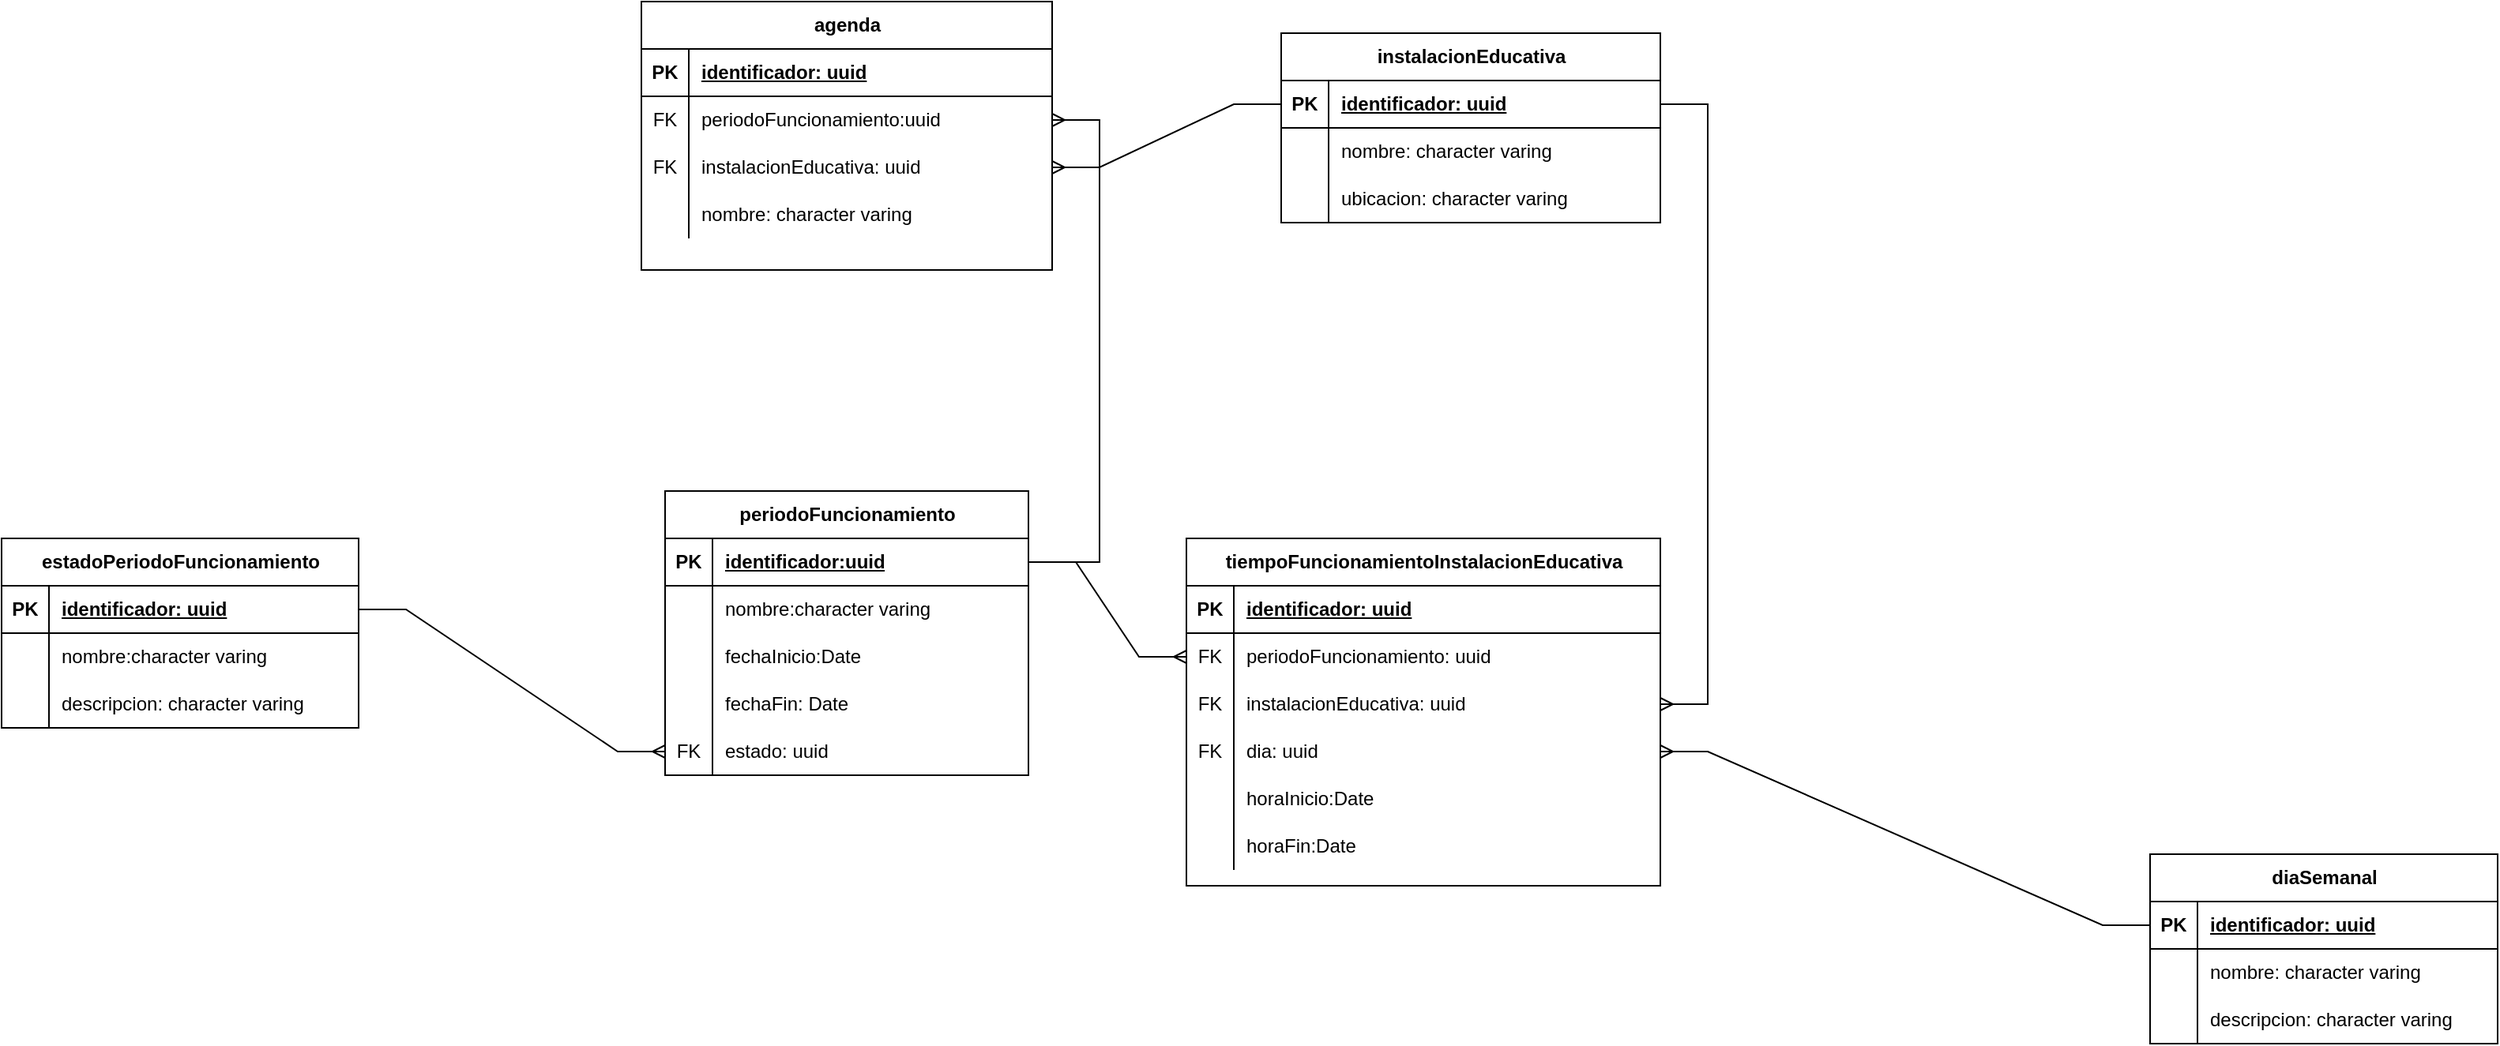 <mxfile version="22.0.3" type="device">
  <diagram name="Página-1" id="-eJlV0jfBqJutUrJHE0_">
    <mxGraphModel dx="1024" dy="1780" grid="1" gridSize="10" guides="1" tooltips="1" connect="1" arrows="1" fold="1" page="1" pageScale="1" pageWidth="827" pageHeight="1169" math="0" shadow="0">
      <root>
        <mxCell id="0" />
        <mxCell id="1" parent="0" />
        <mxCell id="UKU-QSAibBLvnDsHgHgk-1" value="agenda" style="shape=table;startSize=30;container=1;collapsible=1;childLayout=tableLayout;fixedRows=1;rowLines=0;fontStyle=1;align=center;resizeLast=1;html=1;" parent="1" vertex="1">
          <mxGeometry x="445" y="-40" width="260" height="170" as="geometry" />
        </mxCell>
        <mxCell id="UKU-QSAibBLvnDsHgHgk-2" value="" style="shape=tableRow;horizontal=0;startSize=0;swimlaneHead=0;swimlaneBody=0;fillColor=none;collapsible=0;dropTarget=0;points=[[0,0.5],[1,0.5]];portConstraint=eastwest;top=0;left=0;right=0;bottom=1;" parent="UKU-QSAibBLvnDsHgHgk-1" vertex="1">
          <mxGeometry y="30" width="260" height="30" as="geometry" />
        </mxCell>
        <mxCell id="UKU-QSAibBLvnDsHgHgk-3" value="PK" style="shape=partialRectangle;connectable=0;fillColor=none;top=0;left=0;bottom=0;right=0;fontStyle=1;overflow=hidden;whiteSpace=wrap;html=1;" parent="UKU-QSAibBLvnDsHgHgk-2" vertex="1">
          <mxGeometry width="30" height="30" as="geometry">
            <mxRectangle width="30" height="30" as="alternateBounds" />
          </mxGeometry>
        </mxCell>
        <mxCell id="UKU-QSAibBLvnDsHgHgk-4" value="identificador: uuid" style="shape=partialRectangle;connectable=0;fillColor=none;top=0;left=0;bottom=0;right=0;align=left;spacingLeft=6;fontStyle=5;overflow=hidden;whiteSpace=wrap;html=1;" parent="UKU-QSAibBLvnDsHgHgk-2" vertex="1">
          <mxGeometry x="30" width="230" height="30" as="geometry">
            <mxRectangle width="230" height="30" as="alternateBounds" />
          </mxGeometry>
        </mxCell>
        <mxCell id="UKU-QSAibBLvnDsHgHgk-5" value="" style="shape=tableRow;horizontal=0;startSize=0;swimlaneHead=0;swimlaneBody=0;fillColor=none;collapsible=0;dropTarget=0;points=[[0,0.5],[1,0.5]];portConstraint=eastwest;top=0;left=0;right=0;bottom=0;" parent="UKU-QSAibBLvnDsHgHgk-1" vertex="1">
          <mxGeometry y="60" width="260" height="30" as="geometry" />
        </mxCell>
        <mxCell id="UKU-QSAibBLvnDsHgHgk-6" value="FK" style="shape=partialRectangle;connectable=0;fillColor=none;top=0;left=0;bottom=0;right=0;editable=1;overflow=hidden;whiteSpace=wrap;html=1;" parent="UKU-QSAibBLvnDsHgHgk-5" vertex="1">
          <mxGeometry width="30" height="30" as="geometry">
            <mxRectangle width="30" height="30" as="alternateBounds" />
          </mxGeometry>
        </mxCell>
        <mxCell id="UKU-QSAibBLvnDsHgHgk-7" value="periodoFuncionamiento:uuid" style="shape=partialRectangle;connectable=0;fillColor=none;top=0;left=0;bottom=0;right=0;align=left;spacingLeft=6;overflow=hidden;whiteSpace=wrap;html=1;" parent="UKU-QSAibBLvnDsHgHgk-5" vertex="1">
          <mxGeometry x="30" width="230" height="30" as="geometry">
            <mxRectangle width="230" height="30" as="alternateBounds" />
          </mxGeometry>
        </mxCell>
        <mxCell id="UKU-QSAibBLvnDsHgHgk-8" value="" style="shape=tableRow;horizontal=0;startSize=0;swimlaneHead=0;swimlaneBody=0;fillColor=none;collapsible=0;dropTarget=0;points=[[0,0.5],[1,0.5]];portConstraint=eastwest;top=0;left=0;right=0;bottom=0;" parent="UKU-QSAibBLvnDsHgHgk-1" vertex="1">
          <mxGeometry y="90" width="260" height="30" as="geometry" />
        </mxCell>
        <mxCell id="UKU-QSAibBLvnDsHgHgk-9" value="FK" style="shape=partialRectangle;connectable=0;fillColor=none;top=0;left=0;bottom=0;right=0;editable=1;overflow=hidden;whiteSpace=wrap;html=1;" parent="UKU-QSAibBLvnDsHgHgk-8" vertex="1">
          <mxGeometry width="30" height="30" as="geometry">
            <mxRectangle width="30" height="30" as="alternateBounds" />
          </mxGeometry>
        </mxCell>
        <mxCell id="UKU-QSAibBLvnDsHgHgk-10" value="instalacionEducativa: uuid" style="shape=partialRectangle;connectable=0;fillColor=none;top=0;left=0;bottom=0;right=0;align=left;spacingLeft=6;overflow=hidden;whiteSpace=wrap;html=1;" parent="UKU-QSAibBLvnDsHgHgk-8" vertex="1">
          <mxGeometry x="30" width="230" height="30" as="geometry">
            <mxRectangle width="230" height="30" as="alternateBounds" />
          </mxGeometry>
        </mxCell>
        <mxCell id="UKU-QSAibBLvnDsHgHgk-11" value="" style="shape=tableRow;horizontal=0;startSize=0;swimlaneHead=0;swimlaneBody=0;fillColor=none;collapsible=0;dropTarget=0;points=[[0,0.5],[1,0.5]];portConstraint=eastwest;top=0;left=0;right=0;bottom=0;" parent="UKU-QSAibBLvnDsHgHgk-1" vertex="1">
          <mxGeometry y="120" width="260" height="30" as="geometry" />
        </mxCell>
        <mxCell id="UKU-QSAibBLvnDsHgHgk-12" value="" style="shape=partialRectangle;connectable=0;fillColor=none;top=0;left=0;bottom=0;right=0;editable=1;overflow=hidden;whiteSpace=wrap;html=1;" parent="UKU-QSAibBLvnDsHgHgk-11" vertex="1">
          <mxGeometry width="30" height="30" as="geometry">
            <mxRectangle width="30" height="30" as="alternateBounds" />
          </mxGeometry>
        </mxCell>
        <mxCell id="UKU-QSAibBLvnDsHgHgk-13" value="nombre: character varing&amp;nbsp;" style="shape=partialRectangle;connectable=0;fillColor=none;top=0;left=0;bottom=0;right=0;align=left;spacingLeft=6;overflow=hidden;whiteSpace=wrap;html=1;" parent="UKU-QSAibBLvnDsHgHgk-11" vertex="1">
          <mxGeometry x="30" width="230" height="30" as="geometry">
            <mxRectangle width="230" height="30" as="alternateBounds" />
          </mxGeometry>
        </mxCell>
        <mxCell id="UKU-QSAibBLvnDsHgHgk-14" value="diaSemanal" style="shape=table;startSize=30;container=1;collapsible=1;childLayout=tableLayout;fixedRows=1;rowLines=0;fontStyle=1;align=center;resizeLast=1;html=1;" parent="1" vertex="1">
          <mxGeometry x="1400" y="500" width="220" height="120" as="geometry" />
        </mxCell>
        <mxCell id="UKU-QSAibBLvnDsHgHgk-15" value="" style="shape=tableRow;horizontal=0;startSize=0;swimlaneHead=0;swimlaneBody=0;fillColor=none;collapsible=0;dropTarget=0;points=[[0,0.5],[1,0.5]];portConstraint=eastwest;top=0;left=0;right=0;bottom=1;" parent="UKU-QSAibBLvnDsHgHgk-14" vertex="1">
          <mxGeometry y="30" width="220" height="30" as="geometry" />
        </mxCell>
        <mxCell id="UKU-QSAibBLvnDsHgHgk-16" value="PK" style="shape=partialRectangle;connectable=0;fillColor=none;top=0;left=0;bottom=0;right=0;fontStyle=1;overflow=hidden;whiteSpace=wrap;html=1;" parent="UKU-QSAibBLvnDsHgHgk-15" vertex="1">
          <mxGeometry width="30" height="30" as="geometry">
            <mxRectangle width="30" height="30" as="alternateBounds" />
          </mxGeometry>
        </mxCell>
        <mxCell id="UKU-QSAibBLvnDsHgHgk-17" value="identificador: uuid" style="shape=partialRectangle;connectable=0;fillColor=none;top=0;left=0;bottom=0;right=0;align=left;spacingLeft=6;fontStyle=5;overflow=hidden;whiteSpace=wrap;html=1;" parent="UKU-QSAibBLvnDsHgHgk-15" vertex="1">
          <mxGeometry x="30" width="190" height="30" as="geometry">
            <mxRectangle width="190" height="30" as="alternateBounds" />
          </mxGeometry>
        </mxCell>
        <mxCell id="UKU-QSAibBLvnDsHgHgk-18" value="" style="shape=tableRow;horizontal=0;startSize=0;swimlaneHead=0;swimlaneBody=0;fillColor=none;collapsible=0;dropTarget=0;points=[[0,0.5],[1,0.5]];portConstraint=eastwest;top=0;left=0;right=0;bottom=0;" parent="UKU-QSAibBLvnDsHgHgk-14" vertex="1">
          <mxGeometry y="60" width="220" height="30" as="geometry" />
        </mxCell>
        <mxCell id="UKU-QSAibBLvnDsHgHgk-19" value="" style="shape=partialRectangle;connectable=0;fillColor=none;top=0;left=0;bottom=0;right=0;editable=1;overflow=hidden;whiteSpace=wrap;html=1;" parent="UKU-QSAibBLvnDsHgHgk-18" vertex="1">
          <mxGeometry width="30" height="30" as="geometry">
            <mxRectangle width="30" height="30" as="alternateBounds" />
          </mxGeometry>
        </mxCell>
        <mxCell id="UKU-QSAibBLvnDsHgHgk-20" value="nombre: character varing" style="shape=partialRectangle;connectable=0;fillColor=none;top=0;left=0;bottom=0;right=0;align=left;spacingLeft=6;overflow=hidden;whiteSpace=wrap;html=1;" parent="UKU-QSAibBLvnDsHgHgk-18" vertex="1">
          <mxGeometry x="30" width="190" height="30" as="geometry">
            <mxRectangle width="190" height="30" as="alternateBounds" />
          </mxGeometry>
        </mxCell>
        <mxCell id="UKU-QSAibBLvnDsHgHgk-21" value="" style="shape=tableRow;horizontal=0;startSize=0;swimlaneHead=0;swimlaneBody=0;fillColor=none;collapsible=0;dropTarget=0;points=[[0,0.5],[1,0.5]];portConstraint=eastwest;top=0;left=0;right=0;bottom=0;" parent="UKU-QSAibBLvnDsHgHgk-14" vertex="1">
          <mxGeometry y="90" width="220" height="30" as="geometry" />
        </mxCell>
        <mxCell id="UKU-QSAibBLvnDsHgHgk-22" value="" style="shape=partialRectangle;connectable=0;fillColor=none;top=0;left=0;bottom=0;right=0;editable=1;overflow=hidden;whiteSpace=wrap;html=1;" parent="UKU-QSAibBLvnDsHgHgk-21" vertex="1">
          <mxGeometry width="30" height="30" as="geometry">
            <mxRectangle width="30" height="30" as="alternateBounds" />
          </mxGeometry>
        </mxCell>
        <mxCell id="UKU-QSAibBLvnDsHgHgk-23" value="descripcion: character varing&amp;nbsp;" style="shape=partialRectangle;connectable=0;fillColor=none;top=0;left=0;bottom=0;right=0;align=left;spacingLeft=6;overflow=hidden;whiteSpace=wrap;html=1;" parent="UKU-QSAibBLvnDsHgHgk-21" vertex="1">
          <mxGeometry x="30" width="190" height="30" as="geometry">
            <mxRectangle width="190" height="30" as="alternateBounds" />
          </mxGeometry>
        </mxCell>
        <mxCell id="UKU-QSAibBLvnDsHgHgk-27" value="estadoPeriodoFuncionamiento" style="shape=table;startSize=30;container=1;collapsible=1;childLayout=tableLayout;fixedRows=1;rowLines=0;fontStyle=1;align=center;resizeLast=1;html=1;" parent="1" vertex="1">
          <mxGeometry x="40" y="300" width="226" height="120" as="geometry" />
        </mxCell>
        <mxCell id="UKU-QSAibBLvnDsHgHgk-28" value="" style="shape=tableRow;horizontal=0;startSize=0;swimlaneHead=0;swimlaneBody=0;fillColor=none;collapsible=0;dropTarget=0;points=[[0,0.5],[1,0.5]];portConstraint=eastwest;top=0;left=0;right=0;bottom=1;" parent="UKU-QSAibBLvnDsHgHgk-27" vertex="1">
          <mxGeometry y="30" width="226" height="30" as="geometry" />
        </mxCell>
        <mxCell id="UKU-QSAibBLvnDsHgHgk-29" value="PK" style="shape=partialRectangle;connectable=0;fillColor=none;top=0;left=0;bottom=0;right=0;fontStyle=1;overflow=hidden;whiteSpace=wrap;html=1;" parent="UKU-QSAibBLvnDsHgHgk-28" vertex="1">
          <mxGeometry width="30" height="30" as="geometry">
            <mxRectangle width="30" height="30" as="alternateBounds" />
          </mxGeometry>
        </mxCell>
        <mxCell id="UKU-QSAibBLvnDsHgHgk-30" value="identificador: uuid" style="shape=partialRectangle;connectable=0;fillColor=none;top=0;left=0;bottom=0;right=0;align=left;spacingLeft=6;fontStyle=5;overflow=hidden;whiteSpace=wrap;html=1;" parent="UKU-QSAibBLvnDsHgHgk-28" vertex="1">
          <mxGeometry x="30" width="196" height="30" as="geometry">
            <mxRectangle width="196" height="30" as="alternateBounds" />
          </mxGeometry>
        </mxCell>
        <mxCell id="UKU-QSAibBLvnDsHgHgk-31" value="" style="shape=tableRow;horizontal=0;startSize=0;swimlaneHead=0;swimlaneBody=0;fillColor=none;collapsible=0;dropTarget=0;points=[[0,0.5],[1,0.5]];portConstraint=eastwest;top=0;left=0;right=0;bottom=0;" parent="UKU-QSAibBLvnDsHgHgk-27" vertex="1">
          <mxGeometry y="60" width="226" height="30" as="geometry" />
        </mxCell>
        <mxCell id="UKU-QSAibBLvnDsHgHgk-32" value="" style="shape=partialRectangle;connectable=0;fillColor=none;top=0;left=0;bottom=0;right=0;editable=1;overflow=hidden;whiteSpace=wrap;html=1;" parent="UKU-QSAibBLvnDsHgHgk-31" vertex="1">
          <mxGeometry width="30" height="30" as="geometry">
            <mxRectangle width="30" height="30" as="alternateBounds" />
          </mxGeometry>
        </mxCell>
        <mxCell id="UKU-QSAibBLvnDsHgHgk-33" value="nombre:character varing" style="shape=partialRectangle;connectable=0;fillColor=none;top=0;left=0;bottom=0;right=0;align=left;spacingLeft=6;overflow=hidden;whiteSpace=wrap;html=1;" parent="UKU-QSAibBLvnDsHgHgk-31" vertex="1">
          <mxGeometry x="30" width="196" height="30" as="geometry">
            <mxRectangle width="196" height="30" as="alternateBounds" />
          </mxGeometry>
        </mxCell>
        <mxCell id="UKU-QSAibBLvnDsHgHgk-34" value="" style="shape=tableRow;horizontal=0;startSize=0;swimlaneHead=0;swimlaneBody=0;fillColor=none;collapsible=0;dropTarget=0;points=[[0,0.5],[1,0.5]];portConstraint=eastwest;top=0;left=0;right=0;bottom=0;" parent="UKU-QSAibBLvnDsHgHgk-27" vertex="1">
          <mxGeometry y="90" width="226" height="30" as="geometry" />
        </mxCell>
        <mxCell id="UKU-QSAibBLvnDsHgHgk-35" value="" style="shape=partialRectangle;connectable=0;fillColor=none;top=0;left=0;bottom=0;right=0;editable=1;overflow=hidden;whiteSpace=wrap;html=1;" parent="UKU-QSAibBLvnDsHgHgk-34" vertex="1">
          <mxGeometry width="30" height="30" as="geometry">
            <mxRectangle width="30" height="30" as="alternateBounds" />
          </mxGeometry>
        </mxCell>
        <mxCell id="UKU-QSAibBLvnDsHgHgk-36" value="descripcion: character varing" style="shape=partialRectangle;connectable=0;fillColor=none;top=0;left=0;bottom=0;right=0;align=left;spacingLeft=6;overflow=hidden;whiteSpace=wrap;html=1;" parent="UKU-QSAibBLvnDsHgHgk-34" vertex="1">
          <mxGeometry x="30" width="196" height="30" as="geometry">
            <mxRectangle width="196" height="30" as="alternateBounds" />
          </mxGeometry>
        </mxCell>
        <mxCell id="UKU-QSAibBLvnDsHgHgk-40" value="instalacionEducativa" style="shape=table;startSize=30;container=1;collapsible=1;childLayout=tableLayout;fixedRows=1;rowLines=0;fontStyle=1;align=center;resizeLast=1;html=1;" parent="1" vertex="1">
          <mxGeometry x="850" y="-20" width="240" height="120" as="geometry" />
        </mxCell>
        <mxCell id="UKU-QSAibBLvnDsHgHgk-41" value="" style="shape=tableRow;horizontal=0;startSize=0;swimlaneHead=0;swimlaneBody=0;fillColor=none;collapsible=0;dropTarget=0;points=[[0,0.5],[1,0.5]];portConstraint=eastwest;top=0;left=0;right=0;bottom=1;" parent="UKU-QSAibBLvnDsHgHgk-40" vertex="1">
          <mxGeometry y="30" width="240" height="30" as="geometry" />
        </mxCell>
        <mxCell id="UKU-QSAibBLvnDsHgHgk-42" value="PK" style="shape=partialRectangle;connectable=0;fillColor=none;top=0;left=0;bottom=0;right=0;fontStyle=1;overflow=hidden;whiteSpace=wrap;html=1;" parent="UKU-QSAibBLvnDsHgHgk-41" vertex="1">
          <mxGeometry width="30" height="30" as="geometry">
            <mxRectangle width="30" height="30" as="alternateBounds" />
          </mxGeometry>
        </mxCell>
        <mxCell id="UKU-QSAibBLvnDsHgHgk-43" value="identificador: uuid" style="shape=partialRectangle;connectable=0;fillColor=none;top=0;left=0;bottom=0;right=0;align=left;spacingLeft=6;fontStyle=5;overflow=hidden;whiteSpace=wrap;html=1;" parent="UKU-QSAibBLvnDsHgHgk-41" vertex="1">
          <mxGeometry x="30" width="210" height="30" as="geometry">
            <mxRectangle width="210" height="30" as="alternateBounds" />
          </mxGeometry>
        </mxCell>
        <mxCell id="UKU-QSAibBLvnDsHgHgk-44" value="" style="shape=tableRow;horizontal=0;startSize=0;swimlaneHead=0;swimlaneBody=0;fillColor=none;collapsible=0;dropTarget=0;points=[[0,0.5],[1,0.5]];portConstraint=eastwest;top=0;left=0;right=0;bottom=0;" parent="UKU-QSAibBLvnDsHgHgk-40" vertex="1">
          <mxGeometry y="60" width="240" height="30" as="geometry" />
        </mxCell>
        <mxCell id="UKU-QSAibBLvnDsHgHgk-45" value="" style="shape=partialRectangle;connectable=0;fillColor=none;top=0;left=0;bottom=0;right=0;editable=1;overflow=hidden;whiteSpace=wrap;html=1;" parent="UKU-QSAibBLvnDsHgHgk-44" vertex="1">
          <mxGeometry width="30" height="30" as="geometry">
            <mxRectangle width="30" height="30" as="alternateBounds" />
          </mxGeometry>
        </mxCell>
        <mxCell id="UKU-QSAibBLvnDsHgHgk-46" value="nombre: character varing" style="shape=partialRectangle;connectable=0;fillColor=none;top=0;left=0;bottom=0;right=0;align=left;spacingLeft=6;overflow=hidden;whiteSpace=wrap;html=1;" parent="UKU-QSAibBLvnDsHgHgk-44" vertex="1">
          <mxGeometry x="30" width="210" height="30" as="geometry">
            <mxRectangle width="210" height="30" as="alternateBounds" />
          </mxGeometry>
        </mxCell>
        <mxCell id="UKU-QSAibBLvnDsHgHgk-47" value="" style="shape=tableRow;horizontal=0;startSize=0;swimlaneHead=0;swimlaneBody=0;fillColor=none;collapsible=0;dropTarget=0;points=[[0,0.5],[1,0.5]];portConstraint=eastwest;top=0;left=0;right=0;bottom=0;" parent="UKU-QSAibBLvnDsHgHgk-40" vertex="1">
          <mxGeometry y="90" width="240" height="30" as="geometry" />
        </mxCell>
        <mxCell id="UKU-QSAibBLvnDsHgHgk-48" value="" style="shape=partialRectangle;connectable=0;fillColor=none;top=0;left=0;bottom=0;right=0;editable=1;overflow=hidden;whiteSpace=wrap;html=1;" parent="UKU-QSAibBLvnDsHgHgk-47" vertex="1">
          <mxGeometry width="30" height="30" as="geometry">
            <mxRectangle width="30" height="30" as="alternateBounds" />
          </mxGeometry>
        </mxCell>
        <mxCell id="UKU-QSAibBLvnDsHgHgk-49" value="ubicacion: character varing" style="shape=partialRectangle;connectable=0;fillColor=none;top=0;left=0;bottom=0;right=0;align=left;spacingLeft=6;overflow=hidden;whiteSpace=wrap;html=1;" parent="UKU-QSAibBLvnDsHgHgk-47" vertex="1">
          <mxGeometry x="30" width="210" height="30" as="geometry">
            <mxRectangle width="210" height="30" as="alternateBounds" />
          </mxGeometry>
        </mxCell>
        <mxCell id="UKU-QSAibBLvnDsHgHgk-53" value="periodoFuncionamiento" style="shape=table;startSize=30;container=1;collapsible=1;childLayout=tableLayout;fixedRows=1;rowLines=0;fontStyle=1;align=center;resizeLast=1;html=1;" parent="1" vertex="1">
          <mxGeometry x="460" y="270" width="230" height="180" as="geometry" />
        </mxCell>
        <mxCell id="UKU-QSAibBLvnDsHgHgk-54" value="" style="shape=tableRow;horizontal=0;startSize=0;swimlaneHead=0;swimlaneBody=0;fillColor=none;collapsible=0;dropTarget=0;points=[[0,0.5],[1,0.5]];portConstraint=eastwest;top=0;left=0;right=0;bottom=1;" parent="UKU-QSAibBLvnDsHgHgk-53" vertex="1">
          <mxGeometry y="30" width="230" height="30" as="geometry" />
        </mxCell>
        <mxCell id="UKU-QSAibBLvnDsHgHgk-55" value="PK" style="shape=partialRectangle;connectable=0;fillColor=none;top=0;left=0;bottom=0;right=0;fontStyle=1;overflow=hidden;whiteSpace=wrap;html=1;" parent="UKU-QSAibBLvnDsHgHgk-54" vertex="1">
          <mxGeometry width="30" height="30" as="geometry">
            <mxRectangle width="30" height="30" as="alternateBounds" />
          </mxGeometry>
        </mxCell>
        <mxCell id="UKU-QSAibBLvnDsHgHgk-56" value="identificador:uuid" style="shape=partialRectangle;connectable=0;fillColor=none;top=0;left=0;bottom=0;right=0;align=left;spacingLeft=6;fontStyle=5;overflow=hidden;whiteSpace=wrap;html=1;" parent="UKU-QSAibBLvnDsHgHgk-54" vertex="1">
          <mxGeometry x="30" width="200" height="30" as="geometry">
            <mxRectangle width="200" height="30" as="alternateBounds" />
          </mxGeometry>
        </mxCell>
        <mxCell id="UKU-QSAibBLvnDsHgHgk-57" value="" style="shape=tableRow;horizontal=0;startSize=0;swimlaneHead=0;swimlaneBody=0;fillColor=none;collapsible=0;dropTarget=0;points=[[0,0.5],[1,0.5]];portConstraint=eastwest;top=0;left=0;right=0;bottom=0;" parent="UKU-QSAibBLvnDsHgHgk-53" vertex="1">
          <mxGeometry y="60" width="230" height="30" as="geometry" />
        </mxCell>
        <mxCell id="UKU-QSAibBLvnDsHgHgk-58" value="" style="shape=partialRectangle;connectable=0;fillColor=none;top=0;left=0;bottom=0;right=0;editable=1;overflow=hidden;whiteSpace=wrap;html=1;" parent="UKU-QSAibBLvnDsHgHgk-57" vertex="1">
          <mxGeometry width="30" height="30" as="geometry">
            <mxRectangle width="30" height="30" as="alternateBounds" />
          </mxGeometry>
        </mxCell>
        <mxCell id="UKU-QSAibBLvnDsHgHgk-59" value="nombre:character varing" style="shape=partialRectangle;connectable=0;fillColor=none;top=0;left=0;bottom=0;right=0;align=left;spacingLeft=6;overflow=hidden;whiteSpace=wrap;html=1;" parent="UKU-QSAibBLvnDsHgHgk-57" vertex="1">
          <mxGeometry x="30" width="200" height="30" as="geometry">
            <mxRectangle width="200" height="30" as="alternateBounds" />
          </mxGeometry>
        </mxCell>
        <mxCell id="UKU-QSAibBLvnDsHgHgk-60" value="" style="shape=tableRow;horizontal=0;startSize=0;swimlaneHead=0;swimlaneBody=0;fillColor=none;collapsible=0;dropTarget=0;points=[[0,0.5],[1,0.5]];portConstraint=eastwest;top=0;left=0;right=0;bottom=0;" parent="UKU-QSAibBLvnDsHgHgk-53" vertex="1">
          <mxGeometry y="90" width="230" height="30" as="geometry" />
        </mxCell>
        <mxCell id="UKU-QSAibBLvnDsHgHgk-61" value="" style="shape=partialRectangle;connectable=0;fillColor=none;top=0;left=0;bottom=0;right=0;editable=1;overflow=hidden;whiteSpace=wrap;html=1;" parent="UKU-QSAibBLvnDsHgHgk-60" vertex="1">
          <mxGeometry width="30" height="30" as="geometry">
            <mxRectangle width="30" height="30" as="alternateBounds" />
          </mxGeometry>
        </mxCell>
        <mxCell id="UKU-QSAibBLvnDsHgHgk-62" value="fechaInicio:Date" style="shape=partialRectangle;connectable=0;fillColor=none;top=0;left=0;bottom=0;right=0;align=left;spacingLeft=6;overflow=hidden;whiteSpace=wrap;html=1;" parent="UKU-QSAibBLvnDsHgHgk-60" vertex="1">
          <mxGeometry x="30" width="200" height="30" as="geometry">
            <mxRectangle width="200" height="30" as="alternateBounds" />
          </mxGeometry>
        </mxCell>
        <mxCell id="UKU-QSAibBLvnDsHgHgk-63" value="" style="shape=tableRow;horizontal=0;startSize=0;swimlaneHead=0;swimlaneBody=0;fillColor=none;collapsible=0;dropTarget=0;points=[[0,0.5],[1,0.5]];portConstraint=eastwest;top=0;left=0;right=0;bottom=0;" parent="UKU-QSAibBLvnDsHgHgk-53" vertex="1">
          <mxGeometry y="120" width="230" height="30" as="geometry" />
        </mxCell>
        <mxCell id="UKU-QSAibBLvnDsHgHgk-64" value="" style="shape=partialRectangle;connectable=0;fillColor=none;top=0;left=0;bottom=0;right=0;editable=1;overflow=hidden;whiteSpace=wrap;html=1;" parent="UKU-QSAibBLvnDsHgHgk-63" vertex="1">
          <mxGeometry width="30" height="30" as="geometry">
            <mxRectangle width="30" height="30" as="alternateBounds" />
          </mxGeometry>
        </mxCell>
        <mxCell id="UKU-QSAibBLvnDsHgHgk-65" value="fechaFin: Date" style="shape=partialRectangle;connectable=0;fillColor=none;top=0;left=0;bottom=0;right=0;align=left;spacingLeft=6;overflow=hidden;whiteSpace=wrap;html=1;" parent="UKU-QSAibBLvnDsHgHgk-63" vertex="1">
          <mxGeometry x="30" width="200" height="30" as="geometry">
            <mxRectangle width="200" height="30" as="alternateBounds" />
          </mxGeometry>
        </mxCell>
        <mxCell id="UKU-QSAibBLvnDsHgHgk-66" value="" style="shape=tableRow;horizontal=0;startSize=0;swimlaneHead=0;swimlaneBody=0;fillColor=none;collapsible=0;dropTarget=0;points=[[0,0.5],[1,0.5]];portConstraint=eastwest;top=0;left=0;right=0;bottom=0;" parent="UKU-QSAibBLvnDsHgHgk-53" vertex="1">
          <mxGeometry y="150" width="230" height="30" as="geometry" />
        </mxCell>
        <mxCell id="UKU-QSAibBLvnDsHgHgk-67" value="FK" style="shape=partialRectangle;connectable=0;fillColor=none;top=0;left=0;bottom=0;right=0;editable=1;overflow=hidden;whiteSpace=wrap;html=1;" parent="UKU-QSAibBLvnDsHgHgk-66" vertex="1">
          <mxGeometry width="30" height="30" as="geometry">
            <mxRectangle width="30" height="30" as="alternateBounds" />
          </mxGeometry>
        </mxCell>
        <mxCell id="UKU-QSAibBLvnDsHgHgk-68" value="estado: uuid" style="shape=partialRectangle;connectable=0;fillColor=none;top=0;left=0;bottom=0;right=0;align=left;spacingLeft=6;overflow=hidden;whiteSpace=wrap;html=1;" parent="UKU-QSAibBLvnDsHgHgk-66" vertex="1">
          <mxGeometry x="30" width="200" height="30" as="geometry">
            <mxRectangle width="200" height="30" as="alternateBounds" />
          </mxGeometry>
        </mxCell>
        <mxCell id="UKU-QSAibBLvnDsHgHgk-69" value="tiempoFuncionamientoInstalacionEducativa" style="shape=table;startSize=30;container=1;collapsible=1;childLayout=tableLayout;fixedRows=1;rowLines=0;fontStyle=1;align=center;resizeLast=1;html=1;" parent="1" vertex="1">
          <mxGeometry x="790" y="300" width="300" height="220" as="geometry" />
        </mxCell>
        <mxCell id="UKU-QSAibBLvnDsHgHgk-70" value="" style="shape=tableRow;horizontal=0;startSize=0;swimlaneHead=0;swimlaneBody=0;fillColor=none;collapsible=0;dropTarget=0;points=[[0,0.5],[1,0.5]];portConstraint=eastwest;top=0;left=0;right=0;bottom=1;" parent="UKU-QSAibBLvnDsHgHgk-69" vertex="1">
          <mxGeometry y="30" width="300" height="30" as="geometry" />
        </mxCell>
        <mxCell id="UKU-QSAibBLvnDsHgHgk-71" value="PK" style="shape=partialRectangle;connectable=0;fillColor=none;top=0;left=0;bottom=0;right=0;fontStyle=1;overflow=hidden;whiteSpace=wrap;html=1;" parent="UKU-QSAibBLvnDsHgHgk-70" vertex="1">
          <mxGeometry width="30" height="30" as="geometry">
            <mxRectangle width="30" height="30" as="alternateBounds" />
          </mxGeometry>
        </mxCell>
        <mxCell id="UKU-QSAibBLvnDsHgHgk-72" value="identificador: uuid" style="shape=partialRectangle;connectable=0;fillColor=none;top=0;left=0;bottom=0;right=0;align=left;spacingLeft=6;fontStyle=5;overflow=hidden;whiteSpace=wrap;html=1;" parent="UKU-QSAibBLvnDsHgHgk-70" vertex="1">
          <mxGeometry x="30" width="270" height="30" as="geometry">
            <mxRectangle width="270" height="30" as="alternateBounds" />
          </mxGeometry>
        </mxCell>
        <mxCell id="UKU-QSAibBLvnDsHgHgk-73" value="" style="shape=tableRow;horizontal=0;startSize=0;swimlaneHead=0;swimlaneBody=0;fillColor=none;collapsible=0;dropTarget=0;points=[[0,0.5],[1,0.5]];portConstraint=eastwest;top=0;left=0;right=0;bottom=0;" parent="UKU-QSAibBLvnDsHgHgk-69" vertex="1">
          <mxGeometry y="60" width="300" height="30" as="geometry" />
        </mxCell>
        <mxCell id="UKU-QSAibBLvnDsHgHgk-74" value="FK" style="shape=partialRectangle;connectable=0;fillColor=none;top=0;left=0;bottom=0;right=0;editable=1;overflow=hidden;whiteSpace=wrap;html=1;" parent="UKU-QSAibBLvnDsHgHgk-73" vertex="1">
          <mxGeometry width="30" height="30" as="geometry">
            <mxRectangle width="30" height="30" as="alternateBounds" />
          </mxGeometry>
        </mxCell>
        <mxCell id="UKU-QSAibBLvnDsHgHgk-75" value="periodoFuncionamiento: uuid" style="shape=partialRectangle;connectable=0;fillColor=none;top=0;left=0;bottom=0;right=0;align=left;spacingLeft=6;overflow=hidden;whiteSpace=wrap;html=1;" parent="UKU-QSAibBLvnDsHgHgk-73" vertex="1">
          <mxGeometry x="30" width="270" height="30" as="geometry">
            <mxRectangle width="270" height="30" as="alternateBounds" />
          </mxGeometry>
        </mxCell>
        <mxCell id="UKU-QSAibBLvnDsHgHgk-76" value="" style="shape=tableRow;horizontal=0;startSize=0;swimlaneHead=0;swimlaneBody=0;fillColor=none;collapsible=0;dropTarget=0;points=[[0,0.5],[1,0.5]];portConstraint=eastwest;top=0;left=0;right=0;bottom=0;" parent="UKU-QSAibBLvnDsHgHgk-69" vertex="1">
          <mxGeometry y="90" width="300" height="30" as="geometry" />
        </mxCell>
        <mxCell id="UKU-QSAibBLvnDsHgHgk-77" value="FK" style="shape=partialRectangle;connectable=0;fillColor=none;top=0;left=0;bottom=0;right=0;editable=1;overflow=hidden;whiteSpace=wrap;html=1;" parent="UKU-QSAibBLvnDsHgHgk-76" vertex="1">
          <mxGeometry width="30" height="30" as="geometry">
            <mxRectangle width="30" height="30" as="alternateBounds" />
          </mxGeometry>
        </mxCell>
        <mxCell id="UKU-QSAibBLvnDsHgHgk-78" value="instalacionEducativa: uuid" style="shape=partialRectangle;connectable=0;fillColor=none;top=0;left=0;bottom=0;right=0;align=left;spacingLeft=6;overflow=hidden;whiteSpace=wrap;html=1;" parent="UKU-QSAibBLvnDsHgHgk-76" vertex="1">
          <mxGeometry x="30" width="270" height="30" as="geometry">
            <mxRectangle width="270" height="30" as="alternateBounds" />
          </mxGeometry>
        </mxCell>
        <mxCell id="UKU-QSAibBLvnDsHgHgk-79" value="" style="shape=tableRow;horizontal=0;startSize=0;swimlaneHead=0;swimlaneBody=0;fillColor=none;collapsible=0;dropTarget=0;points=[[0,0.5],[1,0.5]];portConstraint=eastwest;top=0;left=0;right=0;bottom=0;" parent="UKU-QSAibBLvnDsHgHgk-69" vertex="1">
          <mxGeometry y="120" width="300" height="30" as="geometry" />
        </mxCell>
        <mxCell id="UKU-QSAibBLvnDsHgHgk-80" value="FK" style="shape=partialRectangle;connectable=0;fillColor=none;top=0;left=0;bottom=0;right=0;editable=1;overflow=hidden;whiteSpace=wrap;html=1;" parent="UKU-QSAibBLvnDsHgHgk-79" vertex="1">
          <mxGeometry width="30" height="30" as="geometry">
            <mxRectangle width="30" height="30" as="alternateBounds" />
          </mxGeometry>
        </mxCell>
        <mxCell id="UKU-QSAibBLvnDsHgHgk-81" value="dia: uuid" style="shape=partialRectangle;connectable=0;fillColor=none;top=0;left=0;bottom=0;right=0;align=left;spacingLeft=6;overflow=hidden;whiteSpace=wrap;html=1;" parent="UKU-QSAibBLvnDsHgHgk-79" vertex="1">
          <mxGeometry x="30" width="270" height="30" as="geometry">
            <mxRectangle width="270" height="30" as="alternateBounds" />
          </mxGeometry>
        </mxCell>
        <mxCell id="UKU-QSAibBLvnDsHgHgk-82" value="" style="shape=tableRow;horizontal=0;startSize=0;swimlaneHead=0;swimlaneBody=0;fillColor=none;collapsible=0;dropTarget=0;points=[[0,0.5],[1,0.5]];portConstraint=eastwest;top=0;left=0;right=0;bottom=0;" parent="UKU-QSAibBLvnDsHgHgk-69" vertex="1">
          <mxGeometry y="150" width="300" height="30" as="geometry" />
        </mxCell>
        <mxCell id="UKU-QSAibBLvnDsHgHgk-83" value="" style="shape=partialRectangle;connectable=0;fillColor=none;top=0;left=0;bottom=0;right=0;editable=1;overflow=hidden;whiteSpace=wrap;html=1;" parent="UKU-QSAibBLvnDsHgHgk-82" vertex="1">
          <mxGeometry width="30" height="30" as="geometry">
            <mxRectangle width="30" height="30" as="alternateBounds" />
          </mxGeometry>
        </mxCell>
        <mxCell id="UKU-QSAibBLvnDsHgHgk-84" value="horaInicio:Date" style="shape=partialRectangle;connectable=0;fillColor=none;top=0;left=0;bottom=0;right=0;align=left;spacingLeft=6;overflow=hidden;whiteSpace=wrap;html=1;" parent="UKU-QSAibBLvnDsHgHgk-82" vertex="1">
          <mxGeometry x="30" width="270" height="30" as="geometry">
            <mxRectangle width="270" height="30" as="alternateBounds" />
          </mxGeometry>
        </mxCell>
        <mxCell id="UKU-QSAibBLvnDsHgHgk-85" value="" style="shape=tableRow;horizontal=0;startSize=0;swimlaneHead=0;swimlaneBody=0;fillColor=none;collapsible=0;dropTarget=0;points=[[0,0.5],[1,0.5]];portConstraint=eastwest;top=0;left=0;right=0;bottom=0;" parent="UKU-QSAibBLvnDsHgHgk-69" vertex="1">
          <mxGeometry y="180" width="300" height="30" as="geometry" />
        </mxCell>
        <mxCell id="UKU-QSAibBLvnDsHgHgk-86" value="" style="shape=partialRectangle;connectable=0;fillColor=none;top=0;left=0;bottom=0;right=0;editable=1;overflow=hidden;whiteSpace=wrap;html=1;" parent="UKU-QSAibBLvnDsHgHgk-85" vertex="1">
          <mxGeometry width="30" height="30" as="geometry">
            <mxRectangle width="30" height="30" as="alternateBounds" />
          </mxGeometry>
        </mxCell>
        <mxCell id="UKU-QSAibBLvnDsHgHgk-87" value="horaFin:Date" style="shape=partialRectangle;connectable=0;fillColor=none;top=0;left=0;bottom=0;right=0;align=left;spacingLeft=6;overflow=hidden;whiteSpace=wrap;html=1;" parent="UKU-QSAibBLvnDsHgHgk-85" vertex="1">
          <mxGeometry x="30" width="270" height="30" as="geometry">
            <mxRectangle width="270" height="30" as="alternateBounds" />
          </mxGeometry>
        </mxCell>
        <mxCell id="UKU-QSAibBLvnDsHgHgk-88" value="" style="edgeStyle=entityRelationEdgeStyle;fontSize=12;html=1;endArrow=ERmany;rounded=0;exitX=1;exitY=0.5;exitDx=0;exitDy=0;entryX=0;entryY=0.5;entryDx=0;entryDy=0;" parent="1" source="UKU-QSAibBLvnDsHgHgk-28" target="UKU-QSAibBLvnDsHgHgk-66" edge="1">
          <mxGeometry width="100" height="100" relative="1" as="geometry">
            <mxPoint x="350" y="470" as="sourcePoint" />
            <mxPoint x="450" y="370" as="targetPoint" />
          </mxGeometry>
        </mxCell>
        <mxCell id="UKU-QSAibBLvnDsHgHgk-90" value="" style="edgeStyle=entityRelationEdgeStyle;fontSize=12;html=1;endArrow=ERmany;rounded=0;exitX=1;exitY=0.5;exitDx=0;exitDy=0;" parent="1" source="UKU-QSAibBLvnDsHgHgk-54" target="UKU-QSAibBLvnDsHgHgk-5" edge="1">
          <mxGeometry width="100" height="100" relative="1" as="geometry">
            <mxPoint x="540" y="360" as="sourcePoint" />
            <mxPoint x="640" y="260" as="targetPoint" />
          </mxGeometry>
        </mxCell>
        <mxCell id="UKU-QSAibBLvnDsHgHgk-91" value="" style="edgeStyle=entityRelationEdgeStyle;fontSize=12;html=1;endArrow=ERmany;rounded=0;entryX=1;entryY=0.5;entryDx=0;entryDy=0;exitX=0;exitY=0.5;exitDx=0;exitDy=0;" parent="1" source="UKU-QSAibBLvnDsHgHgk-41" target="UKU-QSAibBLvnDsHgHgk-8" edge="1">
          <mxGeometry width="100" height="100" relative="1" as="geometry">
            <mxPoint x="540" y="360" as="sourcePoint" />
            <mxPoint x="640" y="260" as="targetPoint" />
          </mxGeometry>
        </mxCell>
        <mxCell id="UKU-QSAibBLvnDsHgHgk-92" value="" style="edgeStyle=entityRelationEdgeStyle;fontSize=12;html=1;endArrow=ERmany;rounded=0;entryX=0;entryY=0.5;entryDx=0;entryDy=0;" parent="1" source="UKU-QSAibBLvnDsHgHgk-54" target="UKU-QSAibBLvnDsHgHgk-73" edge="1">
          <mxGeometry width="100" height="100" relative="1" as="geometry">
            <mxPoint x="540" y="520" as="sourcePoint" />
            <mxPoint x="640" y="420" as="targetPoint" />
          </mxGeometry>
        </mxCell>
        <mxCell id="UKU-QSAibBLvnDsHgHgk-93" value="" style="edgeStyle=entityRelationEdgeStyle;fontSize=12;html=1;endArrow=ERmany;rounded=0;exitX=0;exitY=0.5;exitDx=0;exitDy=0;entryX=1;entryY=0.5;entryDx=0;entryDy=0;" parent="1" source="UKU-QSAibBLvnDsHgHgk-15" target="UKU-QSAibBLvnDsHgHgk-79" edge="1">
          <mxGeometry width="100" height="100" relative="1" as="geometry">
            <mxPoint x="1090" y="580" as="sourcePoint" />
            <mxPoint x="1190" y="480" as="targetPoint" />
          </mxGeometry>
        </mxCell>
        <mxCell id="UKU-QSAibBLvnDsHgHgk-94" value="" style="edgeStyle=entityRelationEdgeStyle;fontSize=12;html=1;endArrow=ERmany;rounded=0;exitX=1;exitY=0.5;exitDx=0;exitDy=0;entryX=1;entryY=0.5;entryDx=0;entryDy=0;" parent="1" source="UKU-QSAibBLvnDsHgHgk-41" target="UKU-QSAibBLvnDsHgHgk-76" edge="1">
          <mxGeometry width="100" height="100" relative="1" as="geometry">
            <mxPoint x="1090" y="320" as="sourcePoint" />
            <mxPoint x="1190" y="220" as="targetPoint" />
            <Array as="points">
              <mxPoint x="1200" y="310" />
            </Array>
          </mxGeometry>
        </mxCell>
      </root>
    </mxGraphModel>
  </diagram>
</mxfile>
